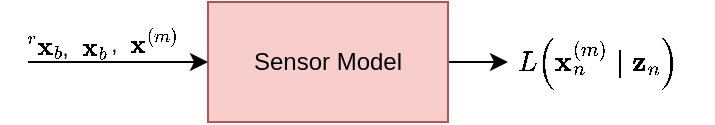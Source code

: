 <mxfile version="15.0.6" type="device"><diagram id="_PpGnDCMSlBXG6xSPkCg" name="Page-1"><mxGraphModel dx="475" dy="265" grid="1" gridSize="10" guides="1" tooltips="1" connect="1" arrows="1" fold="1" page="1" pageScale="1" pageWidth="827" pageHeight="1169" math="1" shadow="0"><root><mxCell id="0"/><mxCell id="1" parent="0"/><mxCell id="9BArzc-xl02r81uJESdP-19" style="edgeStyle=orthogonalEdgeStyle;rounded=0;orthogonalLoop=1;jettySize=auto;html=1;" edge="1" parent="1" source="9BArzc-xl02r81uJESdP-1"><mxGeometry relative="1" as="geometry"><mxPoint x="490" y="320" as="targetPoint"/></mxGeometry></mxCell><mxCell id="9BArzc-xl02r81uJESdP-1" value="Sensor Model" style="rounded=0;whiteSpace=wrap;html=1;fillColor=#f8cecc;strokeColor=#b85450;" vertex="1" parent="1"><mxGeometry x="340" y="290" width="120" height="60" as="geometry"/></mxCell><mxCell id="9BArzc-xl02r81uJESdP-8" value="&lt;div style=&quot;text-align: left&quot;&gt;&lt;span style=&quot;font-family: &amp;#34;arial&amp;#34; , &amp;#34;helvetica&amp;#34; , sans-serif ; font-size: 11px&quot;&gt;`bbx_b`&amp;nbsp;&lt;/span&gt;&lt;/div&gt;&lt;font&gt;&lt;div style=&quot;text-align: left ; font-size: 11px&quot;&gt;&lt;br&gt;&lt;/div&gt;&lt;/font&gt;" style="text;html=1;strokeColor=none;fillColor=none;align=center;verticalAlign=middle;whiteSpace=wrap;rounded=0;" vertex="1" parent="1"><mxGeometry x="270" y="308.75" width="30" height="20" as="geometry"/></mxCell><mxCell id="9BArzc-xl02r81uJESdP-14" value="&lt;div style=&quot;text-align: left&quot;&gt;&lt;span style=&quot;font-family: &amp;#34;arial&amp;#34; , &amp;#34;helvetica&amp;#34; , sans-serif ; font-size: 11px&quot;&gt;`{::}^(\ r)bbx_b`,&amp;nbsp;&lt;/span&gt;&lt;/div&gt;&lt;font&gt;&lt;div style=&quot;text-align: left ; font-size: 11px&quot;&gt;&lt;br&gt;&lt;/div&gt;&lt;/font&gt;" style="text;html=1;strokeColor=none;fillColor=none;align=center;verticalAlign=middle;whiteSpace=wrap;rounded=0;" vertex="1" parent="1"><mxGeometry x="240" y="315" width="40" height="7.5" as="geometry"/></mxCell><mxCell id="9BArzc-xl02r81uJESdP-15" value="&lt;div style=&quot;text-align: left&quot;&gt;&lt;span style=&quot;font-family: &amp;#34;arial&amp;#34; , &amp;#34;helvetica&amp;#34; , sans-serif ; font-size: 11px&quot;&gt;,&amp;nbsp; `bbx^{(m)}`&amp;nbsp;&lt;/span&gt;&lt;/div&gt;&lt;font&gt;&lt;div style=&quot;text-align: left ; font-size: 11px&quot;&gt;&lt;br&gt;&lt;/div&gt;&lt;/font&gt;" style="text;html=1;strokeColor=none;fillColor=none;align=center;verticalAlign=middle;whiteSpace=wrap;rounded=0;" vertex="1" parent="1"><mxGeometry x="290" y="307" width="40" height="20" as="geometry"/></mxCell><mxCell id="9BArzc-xl02r81uJESdP-18" value="" style="endArrow=classic;html=1;entryX=0;entryY=0.5;entryDx=0;entryDy=0;" edge="1" parent="1" target="9BArzc-xl02r81uJESdP-1"><mxGeometry width="50" height="50" relative="1" as="geometry"><mxPoint x="250" y="320" as="sourcePoint"/><mxPoint x="390" y="300" as="targetPoint"/></mxGeometry></mxCell><mxCell id="9BArzc-xl02r81uJESdP-21" value="`L(bbx_n^{(m)}|bbz_n )`" style="text;html=1;strokeColor=none;fillColor=none;align=center;verticalAlign=middle;whiteSpace=wrap;rounded=0;" vertex="1" parent="1"><mxGeometry x="480" y="310" width="110" height="20" as="geometry"/></mxCell></root></mxGraphModel></diagram></mxfile>